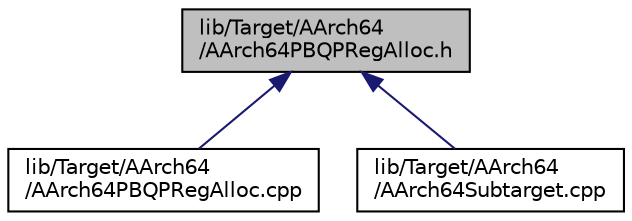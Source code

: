 digraph "lib/Target/AArch64/AArch64PBQPRegAlloc.h"
{
 // LATEX_PDF_SIZE
  bgcolor="transparent";
  edge [fontname="Helvetica",fontsize="10",labelfontname="Helvetica",labelfontsize="10"];
  node [fontname="Helvetica",fontsize="10",shape=record];
  Node1 [label="lib/Target/AArch64\l/AArch64PBQPRegAlloc.h",height=0.2,width=0.4,color="black", fillcolor="grey75", style="filled", fontcolor="black",tooltip=" "];
  Node1 -> Node2 [dir="back",color="midnightblue",fontsize="10",style="solid",fontname="Helvetica"];
  Node2 [label="lib/Target/AArch64\l/AArch64PBQPRegAlloc.cpp",height=0.2,width=0.4,color="black",URL="$AArch64PBQPRegAlloc_8cpp.html",tooltip=" "];
  Node1 -> Node3 [dir="back",color="midnightblue",fontsize="10",style="solid",fontname="Helvetica"];
  Node3 [label="lib/Target/AArch64\l/AArch64Subtarget.cpp",height=0.2,width=0.4,color="black",URL="$AArch64Subtarget_8cpp.html",tooltip=" "];
}

